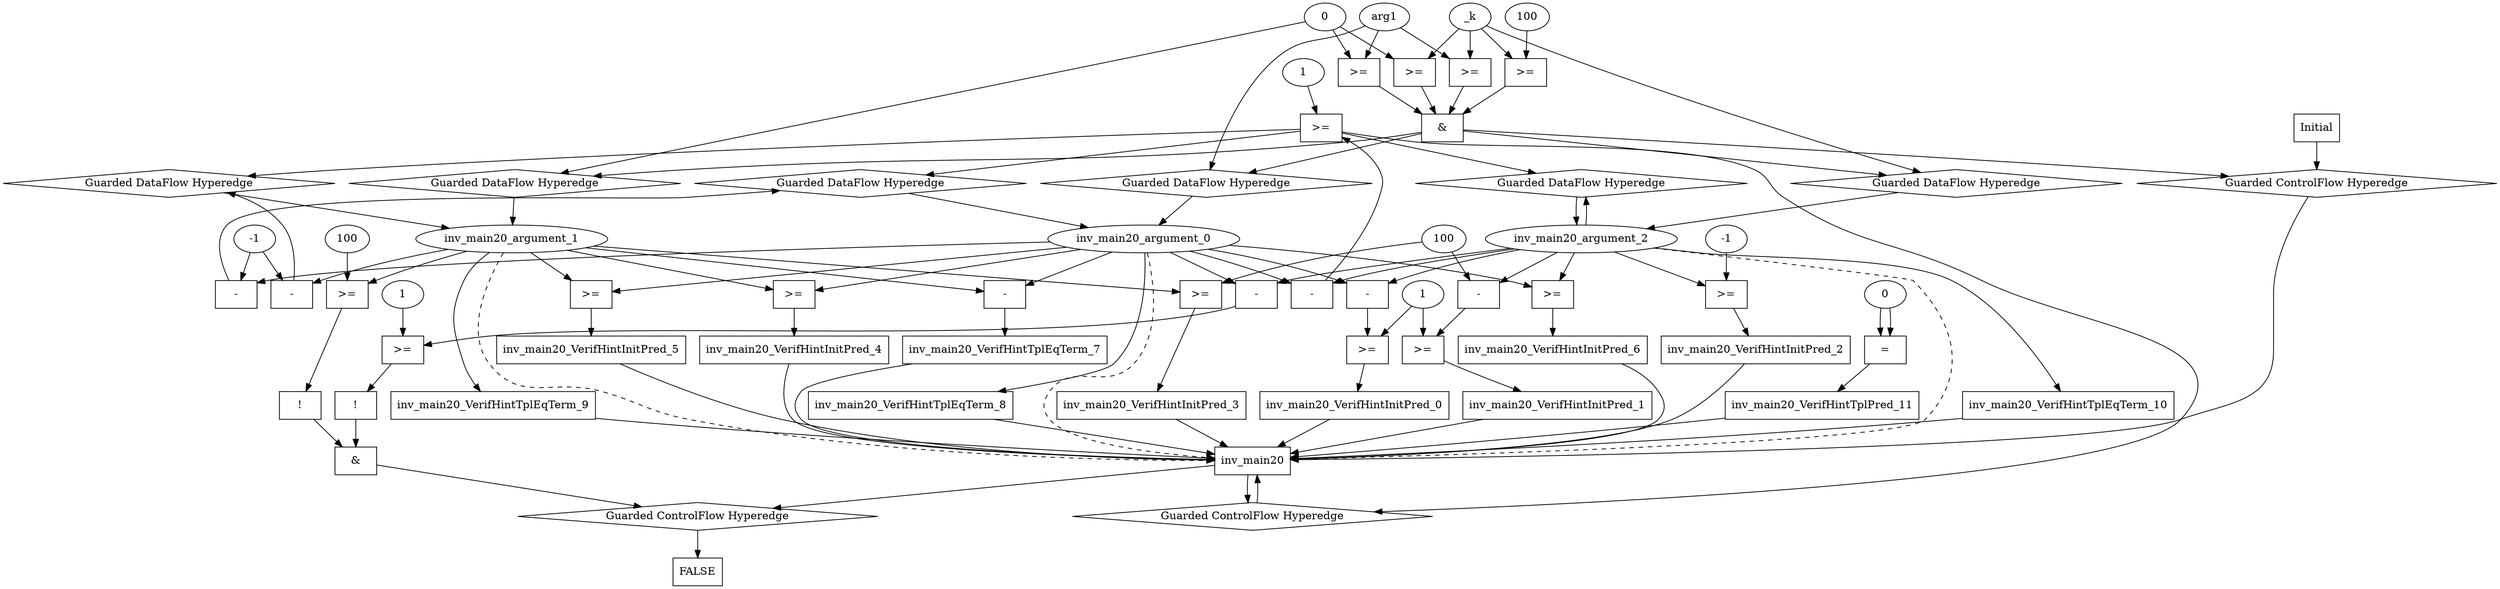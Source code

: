 digraph dag {
inv_main20 [label="inv_main20" shape="rect"];
FALSE [label="FALSE" shape="rect"];
Initial [label="Initial" shape="rect"];
ControlFowHyperEdge_0 [label="Guarded ControlFlow Hyperedge" shape="diamond"];
Initial -> ControlFowHyperEdge_0[label=""]
ControlFowHyperEdge_0 -> inv_main20[label=""]
ControlFowHyperEdge_1 [label="Guarded ControlFlow Hyperedge" shape="diamond"];
inv_main20 -> ControlFowHyperEdge_1[label=""]
ControlFowHyperEdge_1 -> inv_main20[label=""]
ControlFowHyperEdge_2 [label="Guarded ControlFlow Hyperedge" shape="diamond"];
inv_main20 -> ControlFowHyperEdge_2[label=""]
ControlFowHyperEdge_2 -> FALSE[label=""]
inv_main20_argument_0 [label="inv_main20_argument_0" shape="oval"];
inv_main20_argument_0 -> inv_main20[label="" style="dashed"]
inv_main20_argument_1 [label="inv_main20_argument_1" shape="oval"];
inv_main20_argument_1 -> inv_main20[label="" style="dashed"]
inv_main20_argument_2 [label="inv_main20_argument_2" shape="oval"];
inv_main20_argument_2 -> inv_main20[label="" style="dashed"]

xxxinv_main20___Initial_0xxx_and [label="&" shape="rect"];
xxxinv_main20___Initial_0xxxguard_0_node_0 [label=">=" shape="rect"];
xxxinv_main20___Initial_0xxxdataFlow2_node_0->xxxinv_main20___Initial_0xxxguard_0_node_0
xxxinv_main20___Initial_0xxxdataFlow_0_node_0->xxxinv_main20___Initial_0xxxguard_0_node_0

xxxinv_main20___Initial_0xxxguard_0_node_0->xxxinv_main20___Initial_0xxx_and [label=""];
xxxinv_main20___Initial_0xxxguard1_node_0 [label=">=" shape="rect"];
xxxinv_main20___Initial_0xxxdataFlow_0_node_0->xxxinv_main20___Initial_0xxxguard1_node_0
xxxinv_main20___Initial_0xxxdataFlow1_node_0->xxxinv_main20___Initial_0xxxguard1_node_0

xxxinv_main20___Initial_0xxxguard1_node_0->xxxinv_main20___Initial_0xxx_and [label=""];
xxxinv_main20___Initial_0xxxguard2_node_0 [label=">=" shape="rect"];
xxxinv_main20___Initial_0xxxguard2_node_1 [label="100"];
xxxinv_main20___Initial_0xxxguard2_node_1->xxxinv_main20___Initial_0xxxguard2_node_0
xxxinv_main20___Initial_0xxxdataFlow2_node_0->xxxinv_main20___Initial_0xxxguard2_node_0

xxxinv_main20___Initial_0xxxguard2_node_0->xxxinv_main20___Initial_0xxx_and [label=""];
xxxinv_main20___Initial_0xxxguard3_node_0 [label=">=" shape="rect"];
xxxinv_main20___Initial_0xxxdataFlow2_node_0->xxxinv_main20___Initial_0xxxguard3_node_0
xxxinv_main20___Initial_0xxxdataFlow1_node_0->xxxinv_main20___Initial_0xxxguard3_node_0

xxxinv_main20___Initial_0xxxguard3_node_0->xxxinv_main20___Initial_0xxx_and [label=""];
xxxinv_main20___Initial_0xxx_and->ControlFowHyperEdge_0 [label=""];
xxxinv_main20___Initial_0xxxdataFlow_0_node_0 [label="arg1"];

xxxinv_main20___Initial_0xxxdataFlow_0_node_0->DataFowHyperEdge_0_inv_main20_argument_0 [label=""];
xxxinv_main20___Initial_0xxxdataFlow1_node_0 [label="0"];

xxxinv_main20___Initial_0xxxdataFlow1_node_0->DataFowHyperEdge_0_inv_main20_argument_1 [label=""];
xxxinv_main20___Initial_0xxxdataFlow2_node_0 [label="_k"];

xxxinv_main20___Initial_0xxxdataFlow2_node_0->DataFowHyperEdge_0_inv_main20_argument_2 [label=""];
xxxinv_main20___inv_main20_1xxxguard_0_node_0 [label=">=" shape="rect"];
xxxinv_main20___inv_main20_1xxxguard_0_node_1 [label="-" shape="rect"];
xxxinv_main20___inv_main20_1xxxguard_0_node_4 [label="1"];
xxxinv_main20___inv_main20_1xxxguard_0_node_1->xxxinv_main20___inv_main20_1xxxguard_0_node_0
xxxinv_main20___inv_main20_1xxxguard_0_node_4->xxxinv_main20___inv_main20_1xxxguard_0_node_0
inv_main20_argument_2->xxxinv_main20___inv_main20_1xxxguard_0_node_1
inv_main20_argument_0->xxxinv_main20___inv_main20_1xxxguard_0_node_1

xxxinv_main20___inv_main20_1xxxguard_0_node_0->ControlFowHyperEdge_1 [label=""];
xxxinv_main20___inv_main20_1xxxdataFlow_0_node_0 [label="-" shape="rect"];
xxxinv_main20___inv_main20_1xxxdataFlow_0_node_2 [label="-1"];
inv_main20_argument_0->xxxinv_main20___inv_main20_1xxxdataFlow_0_node_0
xxxinv_main20___inv_main20_1xxxdataFlow_0_node_2->xxxinv_main20___inv_main20_1xxxdataFlow_0_node_0

xxxinv_main20___inv_main20_1xxxdataFlow_0_node_0->DataFowHyperEdge_1_inv_main20_argument_0 [label=""];
xxxinv_main20___inv_main20_1xxxdataFlow1_node_0 [label="-" shape="rect"];
inv_main20_argument_1->xxxinv_main20___inv_main20_1xxxdataFlow1_node_0
xxxinv_main20___inv_main20_1xxxdataFlow_0_node_2->xxxinv_main20___inv_main20_1xxxdataFlow1_node_0

xxxinv_main20___inv_main20_1xxxdataFlow1_node_0->DataFowHyperEdge_1_inv_main20_argument_1 [label=""];
xxxFALSE___inv_main20_2xxx_and [label="&" shape="rect"];
xxxFALSE___inv_main20_2xxxguard_0_node_0 [label="!" shape="rect"];
xxxFALSE___inv_main20_2xxxguard_0_node_1 [label=">=" shape="rect"];
xxxFALSE___inv_main20_2xxxguard_0_node_2 [label="100"];
xxxFALSE___inv_main20_2xxxguard_0_node_1->xxxFALSE___inv_main20_2xxxguard_0_node_0
xxxFALSE___inv_main20_2xxxguard_0_node_2->xxxFALSE___inv_main20_2xxxguard_0_node_1
inv_main20_argument_1->xxxFALSE___inv_main20_2xxxguard_0_node_1

xxxFALSE___inv_main20_2xxxguard_0_node_0->xxxFALSE___inv_main20_2xxx_and [label=""];
xxxFALSE___inv_main20_2xxxguard1_node_0 [label="!" shape="rect"];
xxxFALSE___inv_main20_2xxxguard1_node_1 [label=">=" shape="rect"];
xxxFALSE___inv_main20_2xxxguard1_node_2 [label="-" shape="rect"];
xxxFALSE___inv_main20_2xxxguard1_node_5 [label="1"];
xxxFALSE___inv_main20_2xxxguard1_node_1->xxxFALSE___inv_main20_2xxxguard1_node_0
xxxFALSE___inv_main20_2xxxguard1_node_2->xxxFALSE___inv_main20_2xxxguard1_node_1
xxxFALSE___inv_main20_2xxxguard1_node_5->xxxFALSE___inv_main20_2xxxguard1_node_1
inv_main20_argument_2->xxxFALSE___inv_main20_2xxxguard1_node_2
inv_main20_argument_0->xxxFALSE___inv_main20_2xxxguard1_node_2

xxxFALSE___inv_main20_2xxxguard1_node_0->xxxFALSE___inv_main20_2xxx_and [label=""];
xxxFALSE___inv_main20_2xxx_and->ControlFowHyperEdge_2 [label=""];
DataFowHyperEdge_0_inv_main20_argument_0 [label="Guarded DataFlow Hyperedge" shape="diamond"];
DataFowHyperEdge_0_inv_main20_argument_0 -> inv_main20_argument_0[label=""]
xxxinv_main20___Initial_0xxx_and -> DataFowHyperEdge_0_inv_main20_argument_0[label=""]
DataFowHyperEdge_0_inv_main20_argument_1 [label="Guarded DataFlow Hyperedge" shape="diamond"];
DataFowHyperEdge_0_inv_main20_argument_1 -> inv_main20_argument_1[label=""]
xxxinv_main20___Initial_0xxx_and -> DataFowHyperEdge_0_inv_main20_argument_1[label=""]
DataFowHyperEdge_0_inv_main20_argument_2 [label="Guarded DataFlow Hyperedge" shape="diamond"];
DataFowHyperEdge_0_inv_main20_argument_2 -> inv_main20_argument_2[label=""]
xxxinv_main20___Initial_0xxx_and -> DataFowHyperEdge_0_inv_main20_argument_2[label=""]
DataFowHyperEdge_1_inv_main20_argument_0 [label="Guarded DataFlow Hyperedge" shape="diamond"];
DataFowHyperEdge_1_inv_main20_argument_0 -> inv_main20_argument_0[label=""]
xxxinv_main20___inv_main20_1xxxguard_0_node_0 -> DataFowHyperEdge_1_inv_main20_argument_0[label=""]
DataFowHyperEdge_1_inv_main20_argument_1 [label="Guarded DataFlow Hyperedge" shape="diamond"];
DataFowHyperEdge_1_inv_main20_argument_1 -> inv_main20_argument_1[label=""]
xxxinv_main20___inv_main20_1xxxguard_0_node_0 -> DataFowHyperEdge_1_inv_main20_argument_1[label=""]
DataFowHyperEdge_1_inv_main20_argument_2 [label="Guarded DataFlow Hyperedge" shape="diamond"];
DataFowHyperEdge_1_inv_main20_argument_2 -> inv_main20_argument_2[label=""]
xxxinv_main20___inv_main20_1xxxguard_0_node_0 -> DataFowHyperEdge_1_inv_main20_argument_2[label=""]
inv_main20_argument_2 -> DataFowHyperEdge_1_inv_main20_argument_2[label=""]




inv_main20_VerifHintInitPred_0 [label="inv_main20_VerifHintInitPred_0" shape="rect"];
inv_main20predicate_0_node_0 -> inv_main20_VerifHintInitPred_0[label="" ];
inv_main20_VerifHintInitPred_0 -> inv_main20[label="" ];
inv_main20predicate_0_node_0 [label=">=" shape="rect"];
inv_main20predicate_0_node_1 [label="-" shape="rect"];
inv_main20_argument_2 [label="inv_main20_argument_2"];
inv_main20_argument_0 [label="inv_main20_argument_0"];
inv_main20predicate_0_node_4 [label="1"];
inv_main20predicate_0_node_1->inv_main20predicate_0_node_0
inv_main20predicate_0_node_4->inv_main20predicate_0_node_0
inv_main20_argument_0->inv_main20predicate_0_node_1
inv_main20_argument_2->inv_main20predicate_0_node_1

inv_main20_VerifHintInitPred_1 [label="inv_main20_VerifHintInitPred_1" shape="rect"];
inv_main20predicate_1_node_0 -> inv_main20_VerifHintInitPred_1[label="" ];
inv_main20_VerifHintInitPred_1 -> inv_main20[label="" ];
inv_main20predicate_1_node_0 [label=">=" shape="rect"];
inv_main20predicate_1_node_1 [label="-" shape="rect"];
inv_main20_argument_2 [label="inv_main20_argument_2"];
inv_main20predicate_1_node_3 [label="100"];
inv_main20predicate_1_node_1->inv_main20predicate_1_node_0
inv_main20predicate_0_node_4->inv_main20predicate_1_node_0
inv_main20predicate_1_node_3->inv_main20predicate_1_node_1
inv_main20_argument_2->inv_main20predicate_1_node_1

inv_main20_VerifHintInitPred_2 [label="inv_main20_VerifHintInitPred_2" shape="rect"];
inv_main20predicate_2_node_0 -> inv_main20_VerifHintInitPred_2[label="" ];
inv_main20_VerifHintInitPred_2 -> inv_main20[label="" ];
inv_main20predicate_2_node_0 [label=">=" shape="rect"];
inv_main20predicate_2_node_1 [label="-1"];
inv_main20_argument_2 [label="inv_main20_argument_2"];
inv_main20predicate_2_node_1->inv_main20predicate_2_node_0
inv_main20_argument_2->inv_main20predicate_2_node_0

inv_main20_VerifHintInitPred_3 [label="inv_main20_VerifHintInitPred_3" shape="rect"];
inv_main20predicate_3_node_0 -> inv_main20_VerifHintInitPred_3[label="" ];
inv_main20_VerifHintInitPred_3 -> inv_main20[label="" ];
inv_main20predicate_3_node_0 [label=">=" shape="rect"];
inv_main20_argument_1 [label="inv_main20_argument_1"];
inv_main20predicate_1_node_3->inv_main20predicate_3_node_0
inv_main20_argument_1->inv_main20predicate_3_node_0

inv_main20_VerifHintInitPred_4 [label="inv_main20_VerifHintInitPred_4" shape="rect"];
inv_main20predicate_4_node_0 -> inv_main20_VerifHintInitPred_4[label="" ];
inv_main20_VerifHintInitPred_4 -> inv_main20[label="" ];
inv_main20predicate_4_node_0 [label=">=" shape="rect"];
inv_main20_argument_0 [label="inv_main20_argument_0"];
inv_main20_argument_1 [label="inv_main20_argument_1"];
inv_main20_argument_1->inv_main20predicate_4_node_0
inv_main20_argument_0->inv_main20predicate_4_node_0

inv_main20_VerifHintInitPred_5 [label="inv_main20_VerifHintInitPred_5" shape="rect"];
inv_main20predicate_5_node_0 -> inv_main20_VerifHintInitPred_5[label="" ];
inv_main20_VerifHintInitPred_5 -> inv_main20[label="" ];
inv_main20predicate_5_node_0 [label=">=" shape="rect"];
inv_main20_argument_1 [label="inv_main20_argument_1"];
inv_main20_argument_0 [label="inv_main20_argument_0"];
inv_main20_argument_0->inv_main20predicate_5_node_0
inv_main20_argument_1->inv_main20predicate_5_node_0

inv_main20_VerifHintInitPred_6 [label="inv_main20_VerifHintInitPred_6" shape="rect"];
inv_main20predicate_6_node_0 -> inv_main20_VerifHintInitPred_6[label="" ];
inv_main20_VerifHintInitPred_6 -> inv_main20[label="" ];
inv_main20predicate_6_node_0 [label=">=" shape="rect"];
inv_main20_argument_2 [label="inv_main20_argument_2"];
inv_main20_argument_0 [label="inv_main20_argument_0"];
inv_main20_argument_0->inv_main20predicate_6_node_0
inv_main20_argument_2->inv_main20predicate_6_node_0

inv_main20_VerifHintTplEqTerm_7 [label="inv_main20_VerifHintTplEqTerm_7" shape="rect"];
inv_main20predicate_7_node_0 -> inv_main20_VerifHintTplEqTerm_7[label="" ];
inv_main20_VerifHintTplEqTerm_7 -> inv_main20[label="" ];
inv_main20predicate_7_node_0 [label="-" shape="rect"];
inv_main20_argument_1 [label="inv_main20_argument_1"];
inv_main20_argument_0 [label="inv_main20_argument_0"];
inv_main20_argument_0->inv_main20predicate_7_node_0
inv_main20_argument_1->inv_main20predicate_7_node_0

inv_main20_VerifHintTplEqTerm_8 [label="inv_main20_VerifHintTplEqTerm_8" shape="rect"];
inv_main20_argument_0 -> inv_main20_VerifHintTplEqTerm_8[label="" ];
inv_main20_VerifHintTplEqTerm_8 -> inv_main20[label="" ];
inv_main20_argument_0 [label="inv_main20_argument_0"];

inv_main20_VerifHintTplEqTerm_9 [label="inv_main20_VerifHintTplEqTerm_9" shape="rect"];
inv_main20_argument_1 -> inv_main20_VerifHintTplEqTerm_9[label="" ];
inv_main20_VerifHintTplEqTerm_9 -> inv_main20[label="" ];
inv_main20_argument_1 [label="inv_main20_argument_1"];

inv_main20_VerifHintTplEqTerm_10 [label="inv_main20_VerifHintTplEqTerm_10" shape="rect"];
inv_main20_argument_2 -> inv_main20_VerifHintTplEqTerm_10[label="" ];
inv_main20_VerifHintTplEqTerm_10 -> inv_main20[label="" ];
inv_main20_argument_2 [label="inv_main20_argument_2"];

inv_main20_VerifHintTplPred_11 [label="inv_main20_VerifHintTplPred_11" shape="rect"];
inv_main20predicate_11_node_0 -> inv_main20_VerifHintTplPred_11[label="" ];
inv_main20_VerifHintTplPred_11 -> inv_main20[label="" ];
inv_main20predicate_11_node_0 [label="=" shape="rect"];
inv_main20predicate_11_node_1 [label="0"];
inv_main20predicate_11_node_1->inv_main20predicate_11_node_0
inv_main20predicate_11_node_1->inv_main20predicate_11_node_0

}
